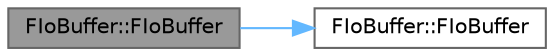 digraph "FIoBuffer::FIoBuffer"
{
 // INTERACTIVE_SVG=YES
 // LATEX_PDF_SIZE
  bgcolor="transparent";
  edge [fontname=Helvetica,fontsize=10,labelfontname=Helvetica,labelfontsize=10];
  node [fontname=Helvetica,fontsize=10,shape=box,height=0.2,width=0.4];
  rankdir="LR";
  Node1 [id="Node000001",label="FIoBuffer::FIoBuffer",height=0.2,width=0.4,color="gray40", fillcolor="grey60", style="filled", fontcolor="black",tooltip=" "];
  Node1 -> Node2 [id="edge1_Node000001_Node000002",color="steelblue1",style="solid",tooltip=" "];
  Node2 [id="Node000002",label="FIoBuffer::FIoBuffer",height=0.2,width=0.4,color="grey40", fillcolor="white", style="filled",URL="$d2/dd8/classFIoBuffer.html#ab47bb8d99f8ed49f219f59d7dec854b4",tooltip=" "];
}
